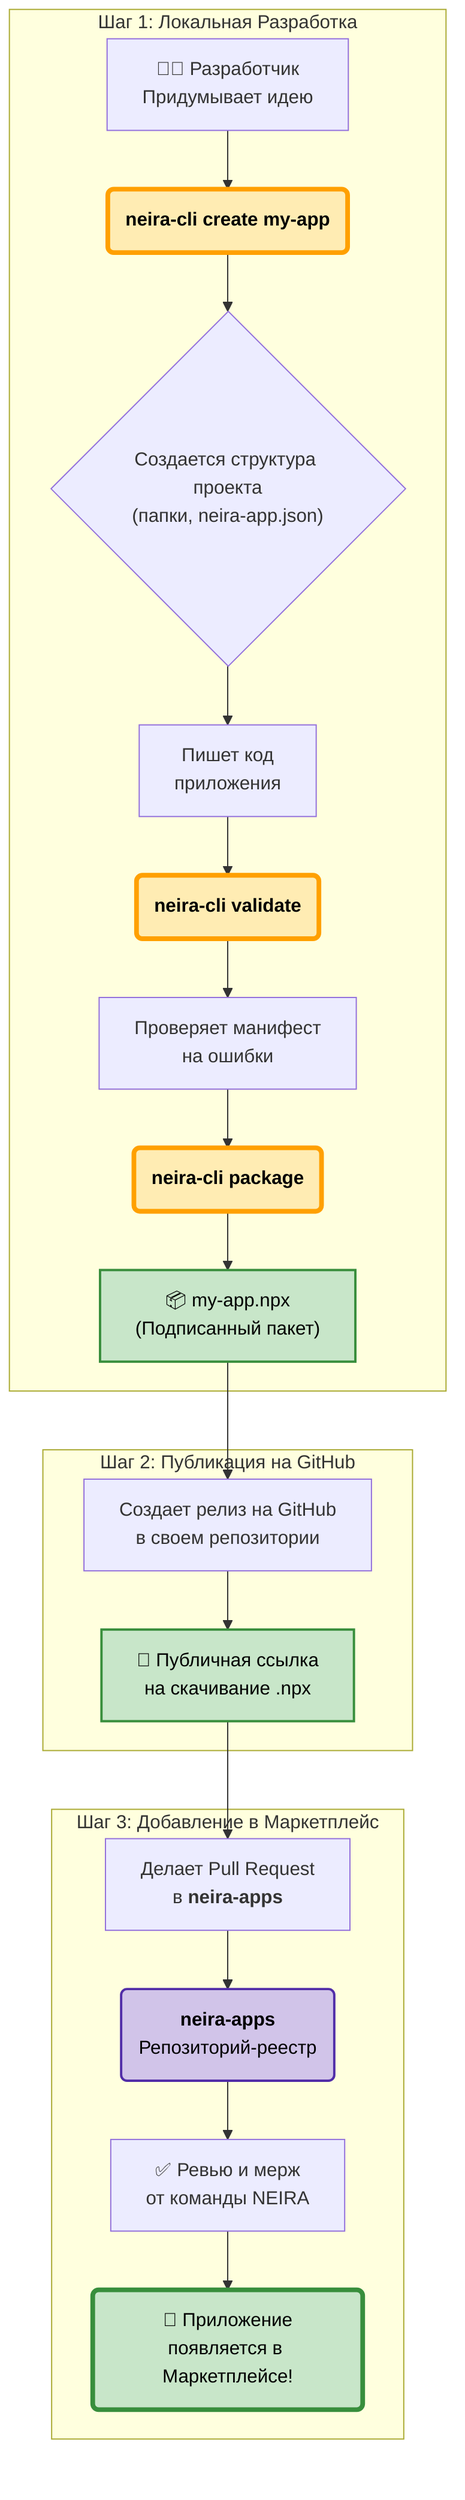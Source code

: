 graph TD
    classDef action fill:#BBDEFB,stroke:#1976D2,stroke-width:2px,color:#000;
    classDef cli fill:#FFECB3,stroke:#FFA000,stroke-width:4px,color:#000;
    classDef artifact fill:#C8E6C9,stroke:#388E3C,stroke-width:2px,color:#000;
    classDef repo fill:#D1C4E9,stroke:#512DA8,stroke-width:2px,color:#000;

    subgraph "Шаг 1: Локальная Разработка"
        direction LR
        A1["🧑‍💻 Разработчик<br/>Придумывает идею"] --> C1;
        C1(<b>neira-cli create my-app</b>):::cli;
        C1 --> A2{"Создается структура проекта<br/>(папки, neira-app.json)"};
        A2 --> A3["Пишет код<br/>приложения"];
        A3 --> C2(<b>neira-cli validate</b>):::cli;
        C2 --> A4["Проверяет манифест<br/>на ошибки"];
        A4 --> C3(<b>neira-cli package</b>):::cli;
        C3 --> AR1["📦 my-app.npx<br/>(Подписанный пакет)"]:::artifact;
    end

    subgraph "Шаг 2: Публикация на GitHub"
        direction LR
        AR1 --> A5["Создает релиз на GitHub<br/>в своем репозитории"];
        A5 --> AR2["🔗 Публичная ссылка<br/>на скачивание .npx"]:::artifact
    end

    subgraph "Шаг 3: Добавление в Маркетплейс"
        direction LR
        AR2 --> A6["Делает Pull Request<br/>в <b>neira-apps</b>"];
        A6 --> R_APPS(<b>neira-apps</b><br/>Репозиторий-реестр):::repo
        R_APPS --> A7["✅ Ревью и мерж<br/>от команды NEIRA"];
        A7 --> FINAL("🎉 Приложение<br/>появляется в Маркетплейсе!")
    end

    style FINAL fill:#C8E6C9,stroke:#388E3C,stroke-width:4px,color:#000